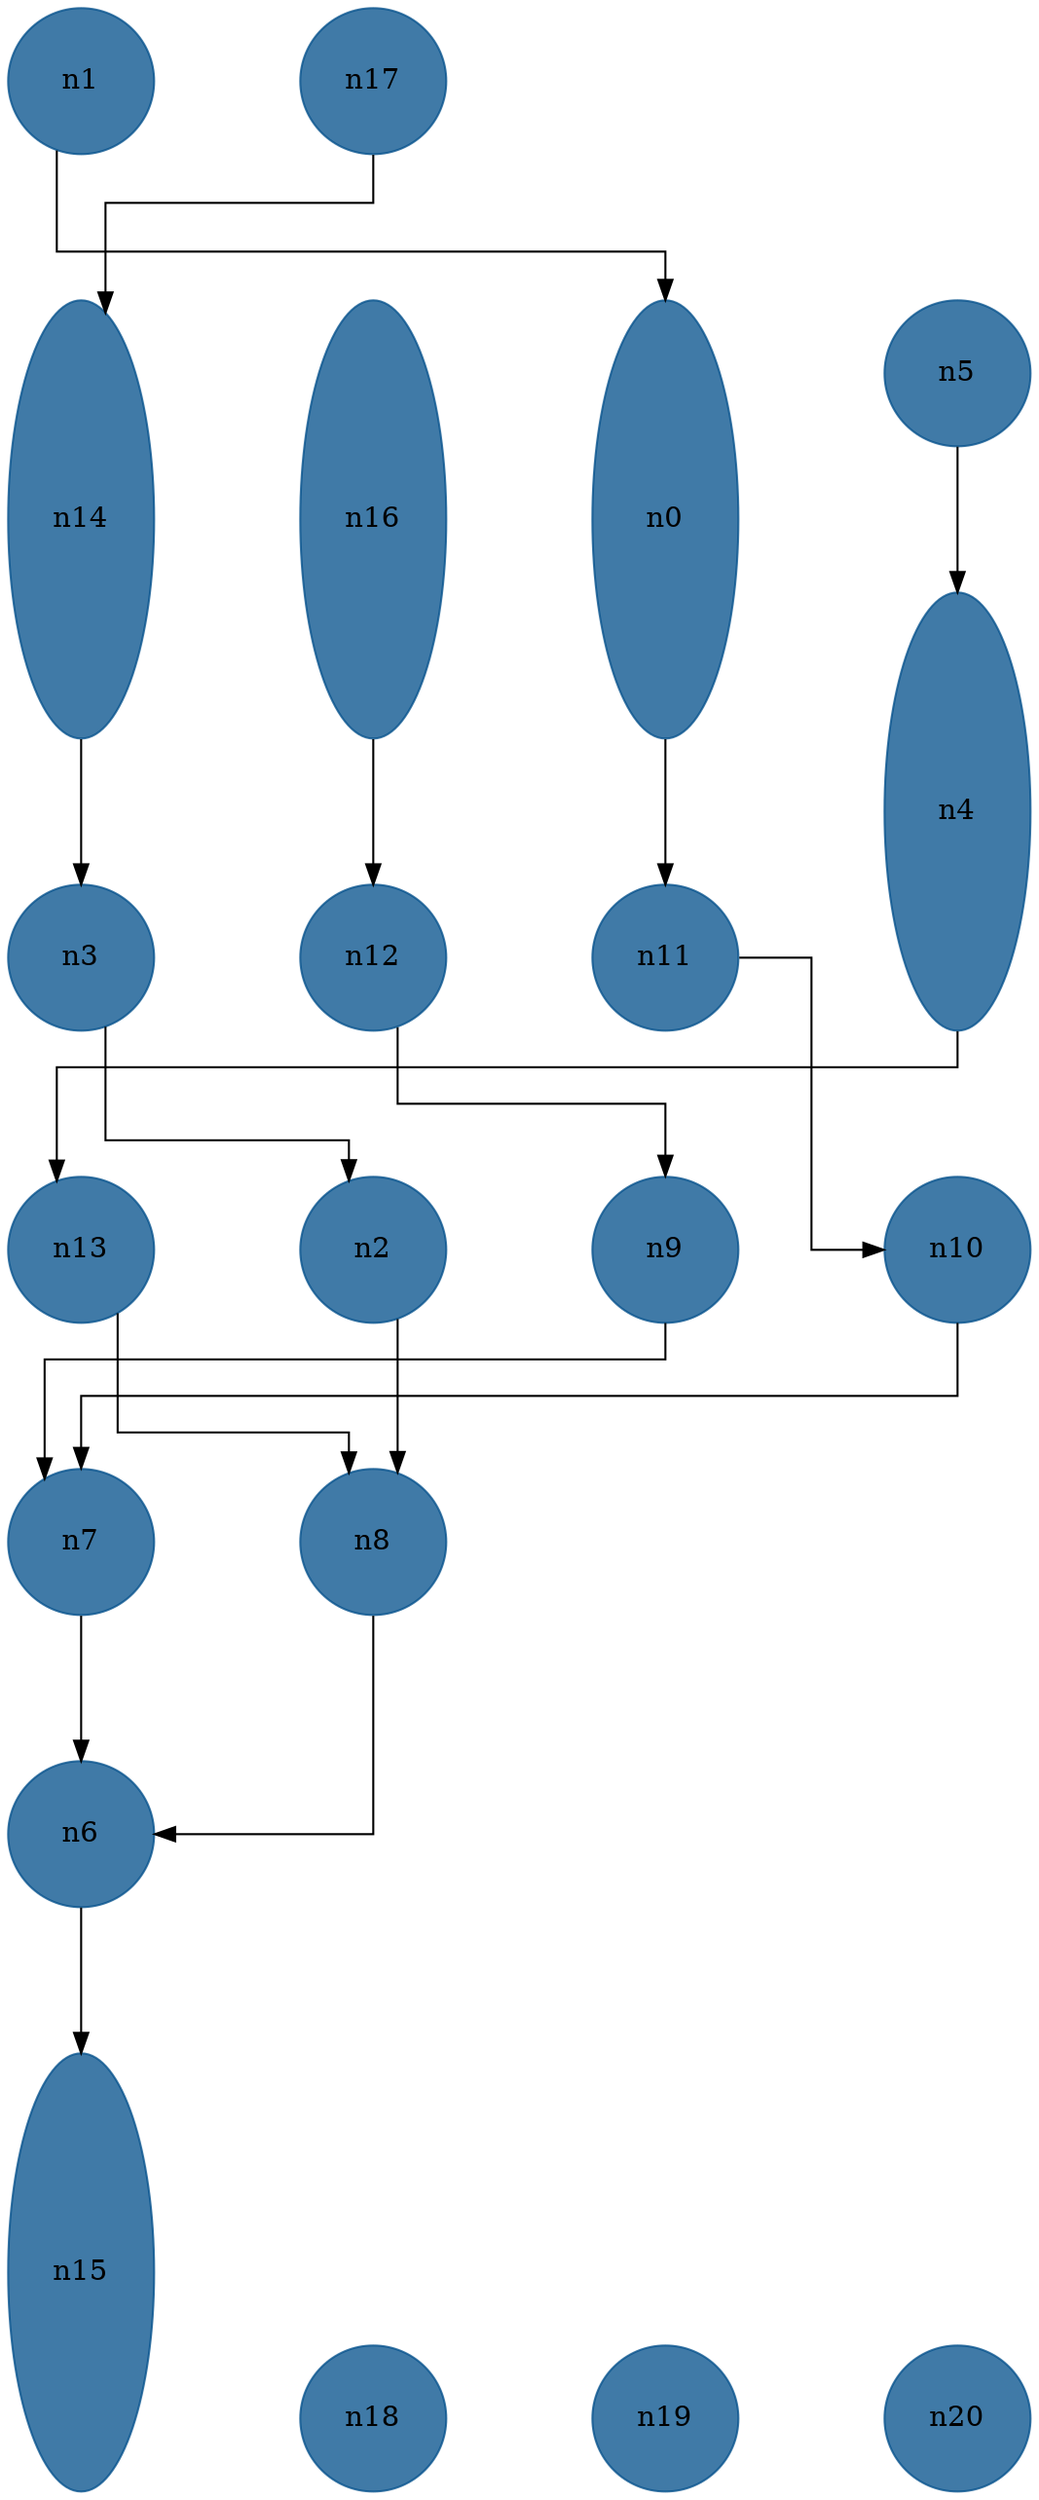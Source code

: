 //do not use DOT to generate pdf use NEATO or FDP
digraph{
layout="neato";
splines="ortho";
n1[shape="ellipse", style="filled", color="#004E8ABF", pos="0,18!", height="1", width="1"];
n1 -> n0;
n17[shape="ellipse", style="filled", color="#004E8ABF", pos="2,18!", height="1", width="1"];
n17 -> n14;
n14[shape="ellipse", style="filled", color="#004E8ABF", pos="0,15!", height="3", width="1"];
n14 -> n3;
n16[shape="ellipse", style="filled", color="#004E8ABF", pos="2,15!", height="3", width="1"];
n16 -> n12;
n0[shape="ellipse", style="filled", color="#004E8ABF", pos="4,15!", height="3", width="1"];
n0 -> n11;
n5[shape="ellipse", style="filled", color="#004E8ABF", pos="6,16!", height="1", width="1"];
n5 -> n4;
n4[shape="ellipse", style="filled", color="#004E8ABF", pos="6,13!", height="3", width="1"];
n4 -> n13;
n3[shape="ellipse", style="filled", color="#004E8ABF", pos="0,12!", height="1", width="1"];
n3 -> n2;
n12[shape="ellipse", style="filled", color="#004E8ABF", pos="2,12!", height="1", width="1"];
n12 -> n9;
n11[shape="ellipse", style="filled", color="#004E8ABF", pos="4,12!", height="1", width="1"];
n11 -> n10;
n13[shape="ellipse", style="filled", color="#004E8ABF", pos="0,10!", height="1", width="1"];
n13 -> n8;
n2[shape="ellipse", style="filled", color="#004E8ABF", pos="2,10!", height="1", width="1"];
n2 -> n8;
n9[shape="ellipse", style="filled", color="#004E8ABF", pos="4,10!", height="1", width="1"];
n9 -> n7;
n10[shape="ellipse", style="filled", color="#004E8ABF", pos="6,10!", height="1", width="1"];
n10 -> n7;
n7[shape="ellipse", style="filled", color="#004E8ABF", pos="0,8!", height="1", width="1"];
n7 -> n6;
n8[shape="ellipse", style="filled", color="#004E8ABF", pos="2,8!", height="1", width="1"];
n8 -> n6;
n6[shape="ellipse", style="filled", color="#004E8ABF", pos="0,6!", height="1", width="1"];
n6 -> n15;
n15[shape="ellipse", style="filled", color="#004E8ABF", pos="0,3!", height="3", width="1"];
n18[shape="ellipse", style="filled", color="#004E8ABF", pos="2,2!", height="1", width="1"];
n19[shape="ellipse", style="filled", color="#004E8ABF", pos="4,2!", height="1", width="1"];
n20[shape="ellipse", style="filled", color="#004E8ABF", pos="6,2!", height="1", width="1"];
}